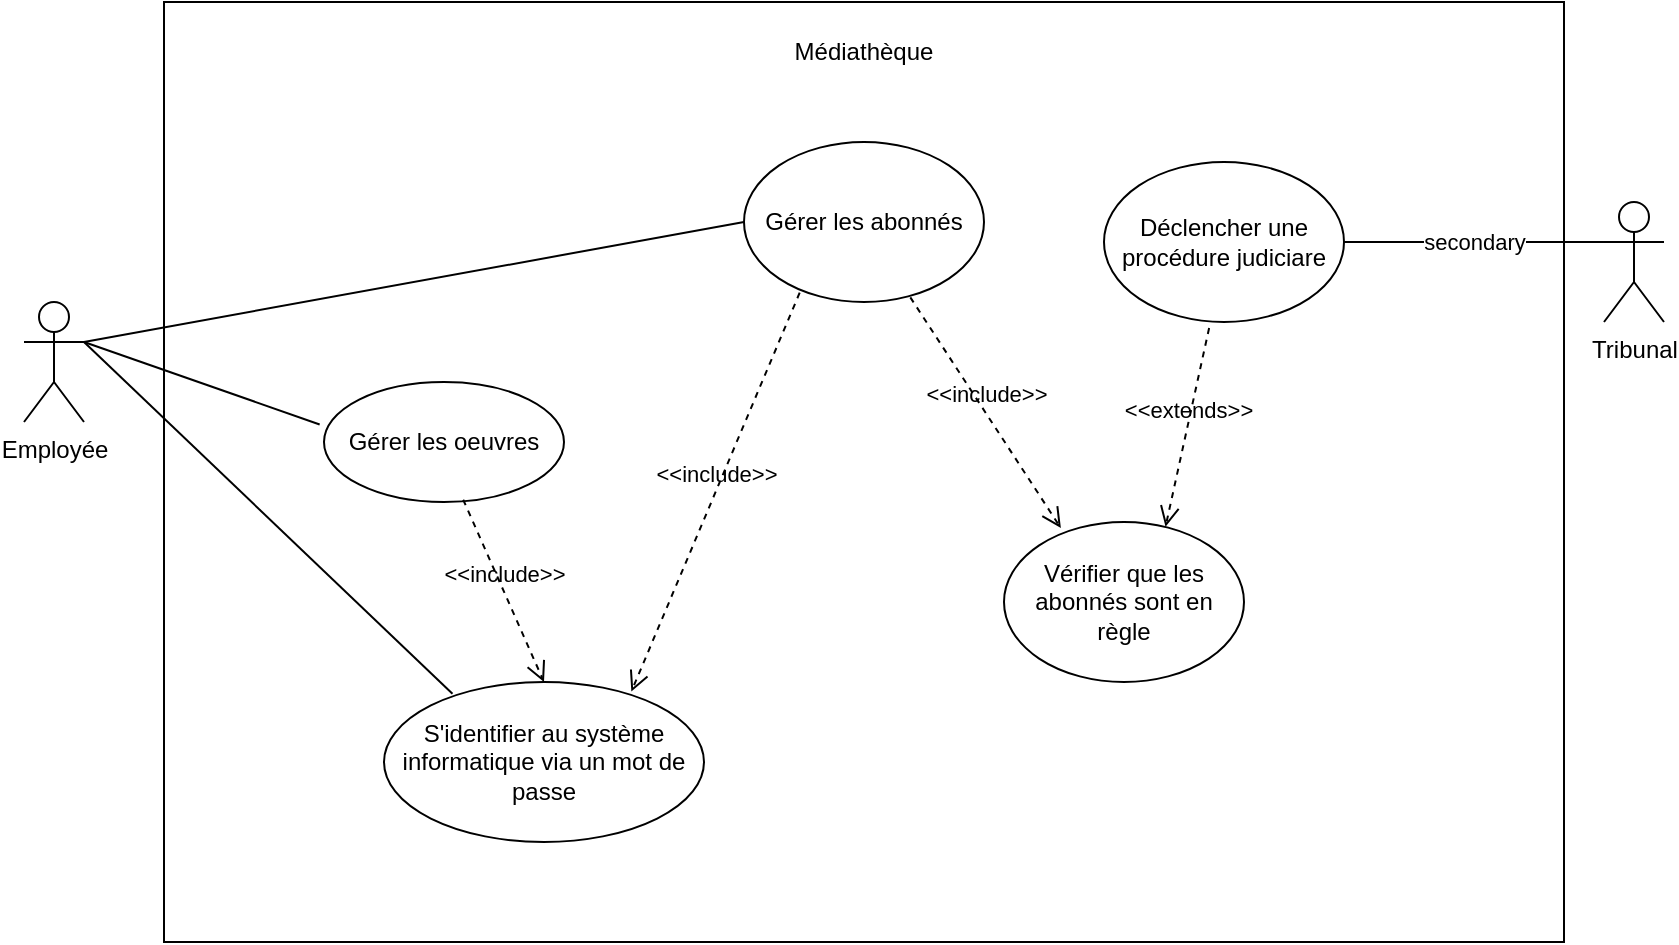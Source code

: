 <mxfile version="15.5.5" type="github">
  <diagram id="afnWRwcvHSymUkZ44OzH" name="Page-1">
    <mxGraphModel dx="1851" dy="587" grid="1" gridSize="10" guides="1" tooltips="1" connect="1" arrows="1" fold="1" page="1" pageScale="1" pageWidth="827" pageHeight="1169" math="0" shadow="0">
      <root>
        <mxCell id="0" />
        <mxCell id="1" parent="0" />
        <mxCell id="JUnkOE2_TBgbnRqX_qNR-1" value="" style="rounded=0;whiteSpace=wrap;html=1;" vertex="1" parent="1">
          <mxGeometry x="-30" y="110" width="700" height="470" as="geometry" />
        </mxCell>
        <mxCell id="JUnkOE2_TBgbnRqX_qNR-2" value="Médiathèque" style="text;html=1;strokeColor=none;fillColor=none;align=center;verticalAlign=middle;whiteSpace=wrap;rounded=0;" vertex="1" parent="1">
          <mxGeometry x="270" y="120" width="100" height="30" as="geometry" />
        </mxCell>
        <mxCell id="JUnkOE2_TBgbnRqX_qNR-3" value="Employée" style="shape=umlActor;verticalLabelPosition=bottom;verticalAlign=top;html=1;outlineConnect=0;" vertex="1" parent="1">
          <mxGeometry x="-100" y="260" width="30" height="60" as="geometry" />
        </mxCell>
        <mxCell id="JUnkOE2_TBgbnRqX_qNR-4" value="Gérer les oeuvres" style="ellipse;whiteSpace=wrap;html=1;" vertex="1" parent="1">
          <mxGeometry x="50" y="300" width="120" height="60" as="geometry" />
        </mxCell>
        <mxCell id="JUnkOE2_TBgbnRqX_qNR-5" value="Gérer les abonnés" style="ellipse;whiteSpace=wrap;html=1;" vertex="1" parent="1">
          <mxGeometry x="260" y="180" width="120" height="80" as="geometry" />
        </mxCell>
        <mxCell id="JUnkOE2_TBgbnRqX_qNR-9" value="" style="endArrow=none;html=1;rounded=0;exitX=1;exitY=0.333;exitDx=0;exitDy=0;exitPerimeter=0;entryX=-0.018;entryY=0.354;entryDx=0;entryDy=0;entryPerimeter=0;" edge="1" parent="1" source="JUnkOE2_TBgbnRqX_qNR-3" target="JUnkOE2_TBgbnRqX_qNR-4">
          <mxGeometry width="50" height="50" relative="1" as="geometry">
            <mxPoint x="-70" y="320" as="sourcePoint" />
            <mxPoint x="3.12" y="229.6" as="targetPoint" />
          </mxGeometry>
        </mxCell>
        <mxCell id="JUnkOE2_TBgbnRqX_qNR-10" value="Vérifier que les abonnés sont en règle" style="ellipse;whiteSpace=wrap;html=1;" vertex="1" parent="1">
          <mxGeometry x="390" y="370" width="120" height="80" as="geometry" />
        </mxCell>
        <mxCell id="JUnkOE2_TBgbnRqX_qNR-14" value="S&#39;identifier au système informatique via un mot de passe" style="ellipse;whiteSpace=wrap;html=1;" vertex="1" parent="1">
          <mxGeometry x="80" y="450" width="160" height="80" as="geometry" />
        </mxCell>
        <mxCell id="JUnkOE2_TBgbnRqX_qNR-16" value="Déclencher une procédure judiciare" style="ellipse;whiteSpace=wrap;html=1;" vertex="1" parent="1">
          <mxGeometry x="440" y="190" width="120" height="80" as="geometry" />
        </mxCell>
        <mxCell id="JUnkOE2_TBgbnRqX_qNR-18" value="&amp;lt;&amp;lt;extends&amp;gt;&amp;gt;" style="endArrow=open;startArrow=none;endFill=0;startFill=0;endSize=8;html=1;verticalAlign=bottom;dashed=1;labelBackgroundColor=none;rounded=0;exitX=0.438;exitY=1.038;exitDx=0;exitDy=0;entryX=0.673;entryY=0.03;entryDx=0;entryDy=0;entryPerimeter=0;exitPerimeter=0;" edge="1" parent="1" source="JUnkOE2_TBgbnRqX_qNR-16" target="JUnkOE2_TBgbnRqX_qNR-10">
          <mxGeometry width="160" relative="1" as="geometry">
            <mxPoint x="202.52" y="419.44" as="sourcePoint" />
            <mxPoint x="117" y="447" as="targetPoint" />
          </mxGeometry>
        </mxCell>
        <mxCell id="JUnkOE2_TBgbnRqX_qNR-27" value="Tribunal" style="shape=umlActor;verticalLabelPosition=bottom;verticalAlign=top;html=1;" vertex="1" parent="1">
          <mxGeometry x="690" y="210" width="30" height="60" as="geometry" />
        </mxCell>
        <mxCell id="JUnkOE2_TBgbnRqX_qNR-29" value="" style="endArrow=none;html=1;rounded=0;exitX=1;exitY=0.333;exitDx=0;exitDy=0;exitPerimeter=0;entryX=0;entryY=0.5;entryDx=0;entryDy=0;" edge="1" parent="1" source="JUnkOE2_TBgbnRqX_qNR-3" target="JUnkOE2_TBgbnRqX_qNR-5">
          <mxGeometry width="50" height="50" relative="1" as="geometry">
            <mxPoint x="-60" y="290.0" as="sourcePoint" />
            <mxPoint x="237" y="281" as="targetPoint" />
          </mxGeometry>
        </mxCell>
        <mxCell id="JUnkOE2_TBgbnRqX_qNR-30" value="" style="endArrow=none;html=1;rounded=0;entryX=0.214;entryY=0.074;entryDx=0;entryDy=0;entryPerimeter=0;" edge="1" parent="1" target="JUnkOE2_TBgbnRqX_qNR-14">
          <mxGeometry width="50" height="50" relative="1" as="geometry">
            <mxPoint x="-70" y="280" as="sourcePoint" />
            <mxPoint x="100" y="220.0" as="targetPoint" />
          </mxGeometry>
        </mxCell>
        <mxCell id="JUnkOE2_TBgbnRqX_qNR-32" value="&amp;lt;&amp;lt;include&amp;gt;&amp;gt;" style="endArrow=open;startArrow=none;endFill=0;startFill=0;endSize=8;html=1;verticalAlign=bottom;dashed=1;labelBackgroundColor=none;rounded=0;entryX=0.5;entryY=0;entryDx=0;entryDy=0;exitX=0.58;exitY=0.981;exitDx=0;exitDy=0;exitPerimeter=0;" edge="1" parent="1" source="JUnkOE2_TBgbnRqX_qNR-4" target="JUnkOE2_TBgbnRqX_qNR-14">
          <mxGeometry width="160" relative="1" as="geometry">
            <mxPoint x="100" y="340" as="sourcePoint" />
            <mxPoint x="480.76" y="392.4" as="targetPoint" />
          </mxGeometry>
        </mxCell>
        <mxCell id="JUnkOE2_TBgbnRqX_qNR-33" value="&amp;lt;&amp;lt;include&amp;gt;&amp;gt;" style="endArrow=open;startArrow=none;endFill=0;startFill=0;endSize=8;html=1;verticalAlign=bottom;dashed=1;labelBackgroundColor=none;rounded=0;exitX=0.232;exitY=0.942;exitDx=0;exitDy=0;entryX=0.773;entryY=0.06;entryDx=0;entryDy=0;entryPerimeter=0;exitPerimeter=0;" edge="1" parent="1" source="JUnkOE2_TBgbnRqX_qNR-5" target="JUnkOE2_TBgbnRqX_qNR-14">
          <mxGeometry width="160" relative="1" as="geometry">
            <mxPoint x="136.68" y="243.0" as="sourcePoint" />
            <mxPoint x="128.48" y="412.4" as="targetPoint" />
          </mxGeometry>
        </mxCell>
        <mxCell id="JUnkOE2_TBgbnRqX_qNR-36" value="secondary" style="endArrow=none;html=1;rounded=0;exitX=1;exitY=0.5;exitDx=0;exitDy=0;entryX=0;entryY=0.333;entryDx=0;entryDy=0;entryPerimeter=0;" edge="1" parent="1" source="JUnkOE2_TBgbnRqX_qNR-16" target="JUnkOE2_TBgbnRqX_qNR-27">
          <mxGeometry width="50" height="50" relative="1" as="geometry">
            <mxPoint x="-60" y="290.0" as="sourcePoint" />
            <mxPoint x="50" y="320" as="targetPoint" />
          </mxGeometry>
        </mxCell>
        <mxCell id="JUnkOE2_TBgbnRqX_qNR-38" value="&amp;lt;&amp;lt;include&amp;gt;&amp;gt;" style="endArrow=open;startArrow=none;endFill=0;startFill=0;endSize=8;html=1;verticalAlign=bottom;dashed=1;labelBackgroundColor=none;rounded=0;exitX=0.693;exitY=0.971;exitDx=0;exitDy=0;entryX=0.237;entryY=0.038;entryDx=0;entryDy=0;entryPerimeter=0;exitPerimeter=0;" edge="1" parent="1" source="JUnkOE2_TBgbnRqX_qNR-5" target="JUnkOE2_TBgbnRqX_qNR-10">
          <mxGeometry width="160" relative="1" as="geometry">
            <mxPoint x="287.8" y="259.44" as="sourcePoint" />
            <mxPoint x="163.68" y="414.8" as="targetPoint" />
          </mxGeometry>
        </mxCell>
      </root>
    </mxGraphModel>
  </diagram>
</mxfile>
